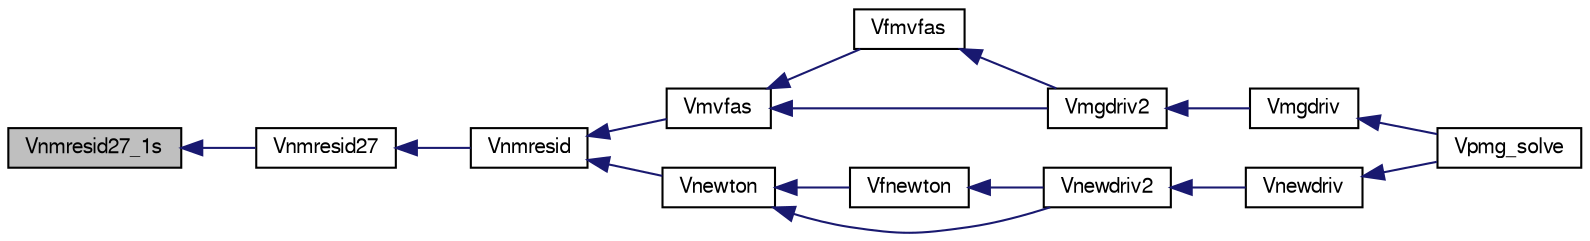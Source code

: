 digraph G
{
  edge [fontname="FreeSans",fontsize="10",labelfontname="FreeSans",labelfontsize="10"];
  node [fontname="FreeSans",fontsize="10",shape=record];
  rankdir=LR;
  Node1 [label="Vnmresid27_1s",height=0.2,width=0.4,color="black", fillcolor="grey75", style="filled" fontcolor="black"];
  Node1 -> Node2 [dir=back,color="midnightblue",fontsize="10",style="solid",fontname="FreeSans"];
  Node2 [label="Vnmresid27",height=0.2,width=0.4,color="black", fillcolor="white", style="filled",URL="$matvecd_8c.html#a51c3cbc574f38abe8425273603f3d35c"];
  Node2 -> Node3 [dir=back,color="midnightblue",fontsize="10",style="solid",fontname="FreeSans"];
  Node3 [label="Vnmresid",height=0.2,width=0.4,color="black", fillcolor="white", style="filled",URL="$matvecd_8c.html#ae4f9296e188a0be6b1f3c3f668b81a11",tooltip="Break the matrix data-structure into diagonals and then call the residual routine."];
  Node3 -> Node4 [dir=back,color="midnightblue",fontsize="10",style="solid",fontname="FreeSans"];
  Node4 [label="Vmvfas",height=0.2,width=0.4,color="black", fillcolor="white", style="filled",URL="$mgfasd_8c.html#a7169bd5627c09e5d6760cba92ed0f3f0",tooltip="Nonlinear multilevel method."];
  Node4 -> Node5 [dir=back,color="midnightblue",fontsize="10",style="solid",fontname="FreeSans"];
  Node5 [label="Vfmvfas",height=0.2,width=0.4,color="black", fillcolor="white", style="filled",URL="$mgfasd_8c.html#a1be3411a48bb33478420cd2757f2ce10",tooltip="Nested iteration for a nonlinear multilevel method. Algorithm: nonlinear multigrid iteration (fas)..."];
  Node5 -> Node6 [dir=back,color="midnightblue",fontsize="10",style="solid",fontname="FreeSans"];
  Node6 [label="Vmgdriv2",height=0.2,width=0.4,color="black", fillcolor="white", style="filled",URL="$mgdrvd_8c.html#ad88069b85b98b96bcbfbf4bfab67c661",tooltip="Solves the pde using the multi-grid method."];
  Node6 -> Node7 [dir=back,color="midnightblue",fontsize="10",style="solid",fontname="FreeSans"];
  Node7 [label="Vmgdriv",height=0.2,width=0.4,color="black", fillcolor="white", style="filled",URL="$mgdrvd_8c.html#a67eecfd194462b66dbad001c2d04234d",tooltip="Multilevel solver driver."];
  Node7 -> Node8 [dir=back,color="midnightblue",fontsize="10",style="solid",fontname="FreeSans"];
  Node8 [label="Vpmg_solve",height=0.2,width=0.4,color="black", fillcolor="white", style="filled",URL="$group___vpmg.html#ga86a44c6ef4ada350900ef88e87428082",tooltip="Solve the PBE using PMG."];
  Node4 -> Node6 [dir=back,color="midnightblue",fontsize="10",style="solid",fontname="FreeSans"];
  Node3 -> Node9 [dir=back,color="midnightblue",fontsize="10",style="solid",fontname="FreeSans"];
  Node9 [label="Vnewton",height=0.2,width=0.4,color="black", fillcolor="white", style="filled",URL="$newtond_8c.html#a245e790ae6e221440d7090bc58616a75",tooltip="Inexact-newton-multilevel method."];
  Node9 -> Node10 [dir=back,color="midnightblue",fontsize="10",style="solid",fontname="FreeSans"];
  Node10 [label="Vfnewton",height=0.2,width=0.4,color="black", fillcolor="white", style="filled",URL="$newtond_8c.html#af57dd61aeb1cc91a734b7ae494998b45",tooltip="Nested iteration for an inexact-newton-multilevel method."];
  Node10 -> Node11 [dir=back,color="midnightblue",fontsize="10",style="solid",fontname="FreeSans"];
  Node11 [label="Vnewdriv2",height=0.2,width=0.4,color="black", fillcolor="white", style="filled",URL="$newdrvd_8c.html#a8b2877638552af80324173636bf0506a",tooltip="Solves using Newton&#39;s Method."];
  Node11 -> Node12 [dir=back,color="midnightblue",fontsize="10",style="solid",fontname="FreeSans"];
  Node12 [label="Vnewdriv",height=0.2,width=0.4,color="black", fillcolor="white", style="filled",URL="$newdrvd_8c.html#a579debc5cc00c2e8e9901fa65e165a12",tooltip="Driver for a screaming inexact-newton-multilevel solver."];
  Node12 -> Node8 [dir=back,color="midnightblue",fontsize="10",style="solid",fontname="FreeSans"];
  Node9 -> Node11 [dir=back,color="midnightblue",fontsize="10",style="solid",fontname="FreeSans"];
}
